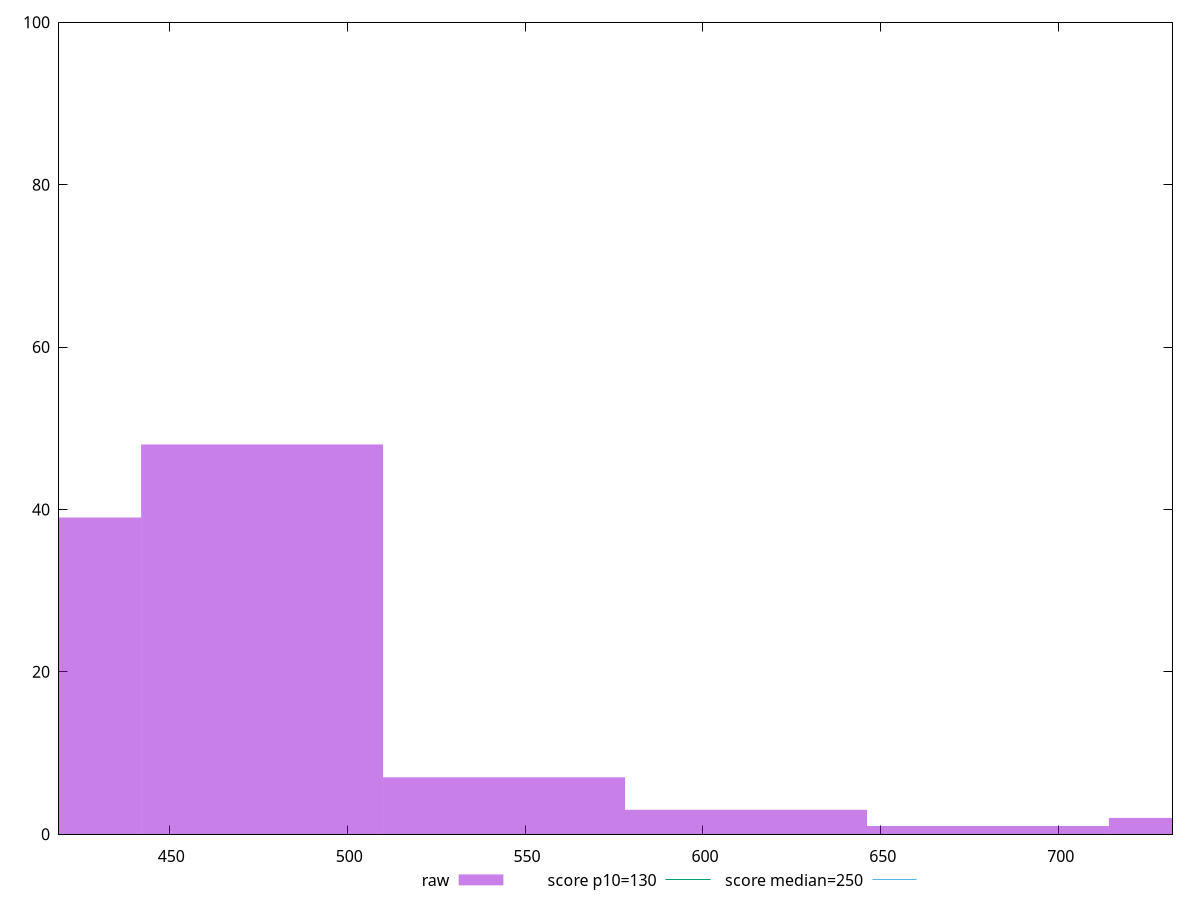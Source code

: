 reset

$raw <<EOF
476.0908461639763 48
612.1168022108267 3
748.1427582576771 2
680.1297802342519 1
408.0778681405511 39
544.1038241874015 7
EOF

set key outside below
set boxwidth 68.01297802342519
set xrange [419:732]
set yrange [0:100]
set trange [0:100]
set style fill transparent solid 0.5 noborder

set parametric
set terminal svg size 640, 490 enhanced background rgb 'white'
set output "report_00009_2021-02-08T22-37-41.559Z/max-potential-fid/samples/pages+cached/raw/histogram.svg"

plot $raw title "raw" with boxes, \
     130,t title "score p10=130", \
     250,t title "score median=250"

reset

